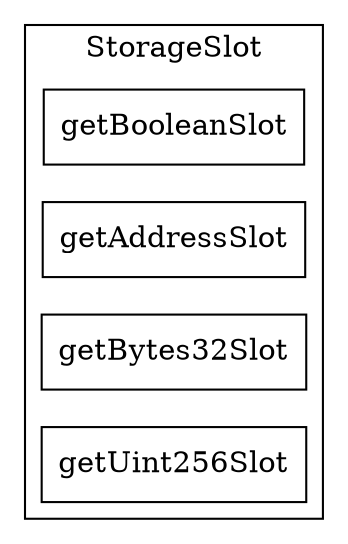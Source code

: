 strict digraph {
rankdir="LR"
node [shape=box]
subgraph cluster_59_StorageSlot {
label = "StorageSlot"
"59_getBooleanSlot" [label="getBooleanSlot"]
"59_getAddressSlot" [label="getAddressSlot"]
"59_getBytes32Slot" [label="getBytes32Slot"]
"59_getUint256Slot" [label="getUint256Slot"]
}subgraph cluster_solidity {
label = "[Solidity]"
}
}